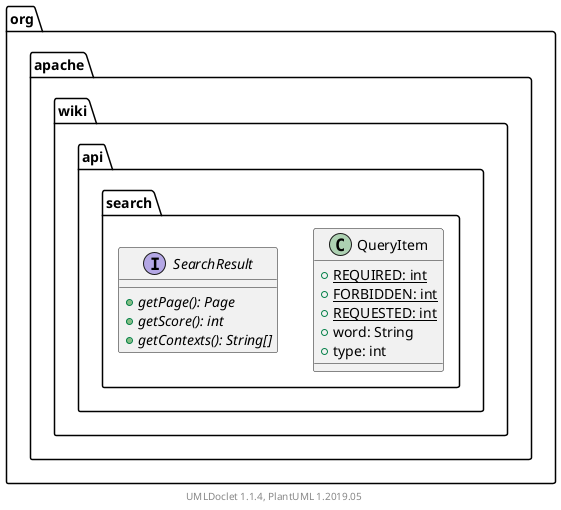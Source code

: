 @startuml

    namespace org.apache.wiki.api.search {

        class QueryItem [[QueryItem.html]] {
            {static} +REQUIRED: int
            {static} +FORBIDDEN: int
            {static} +REQUESTED: int
            +word: String
            +type: int
        }

        interface SearchResult [[SearchResult.html]] {
            {abstract} +getPage(): Page
            {abstract} +getScore(): int
            {abstract} +getContexts(): String[]
        }

    }


    center footer UMLDoclet 1.1.4, PlantUML 1.2019.05
@enduml
